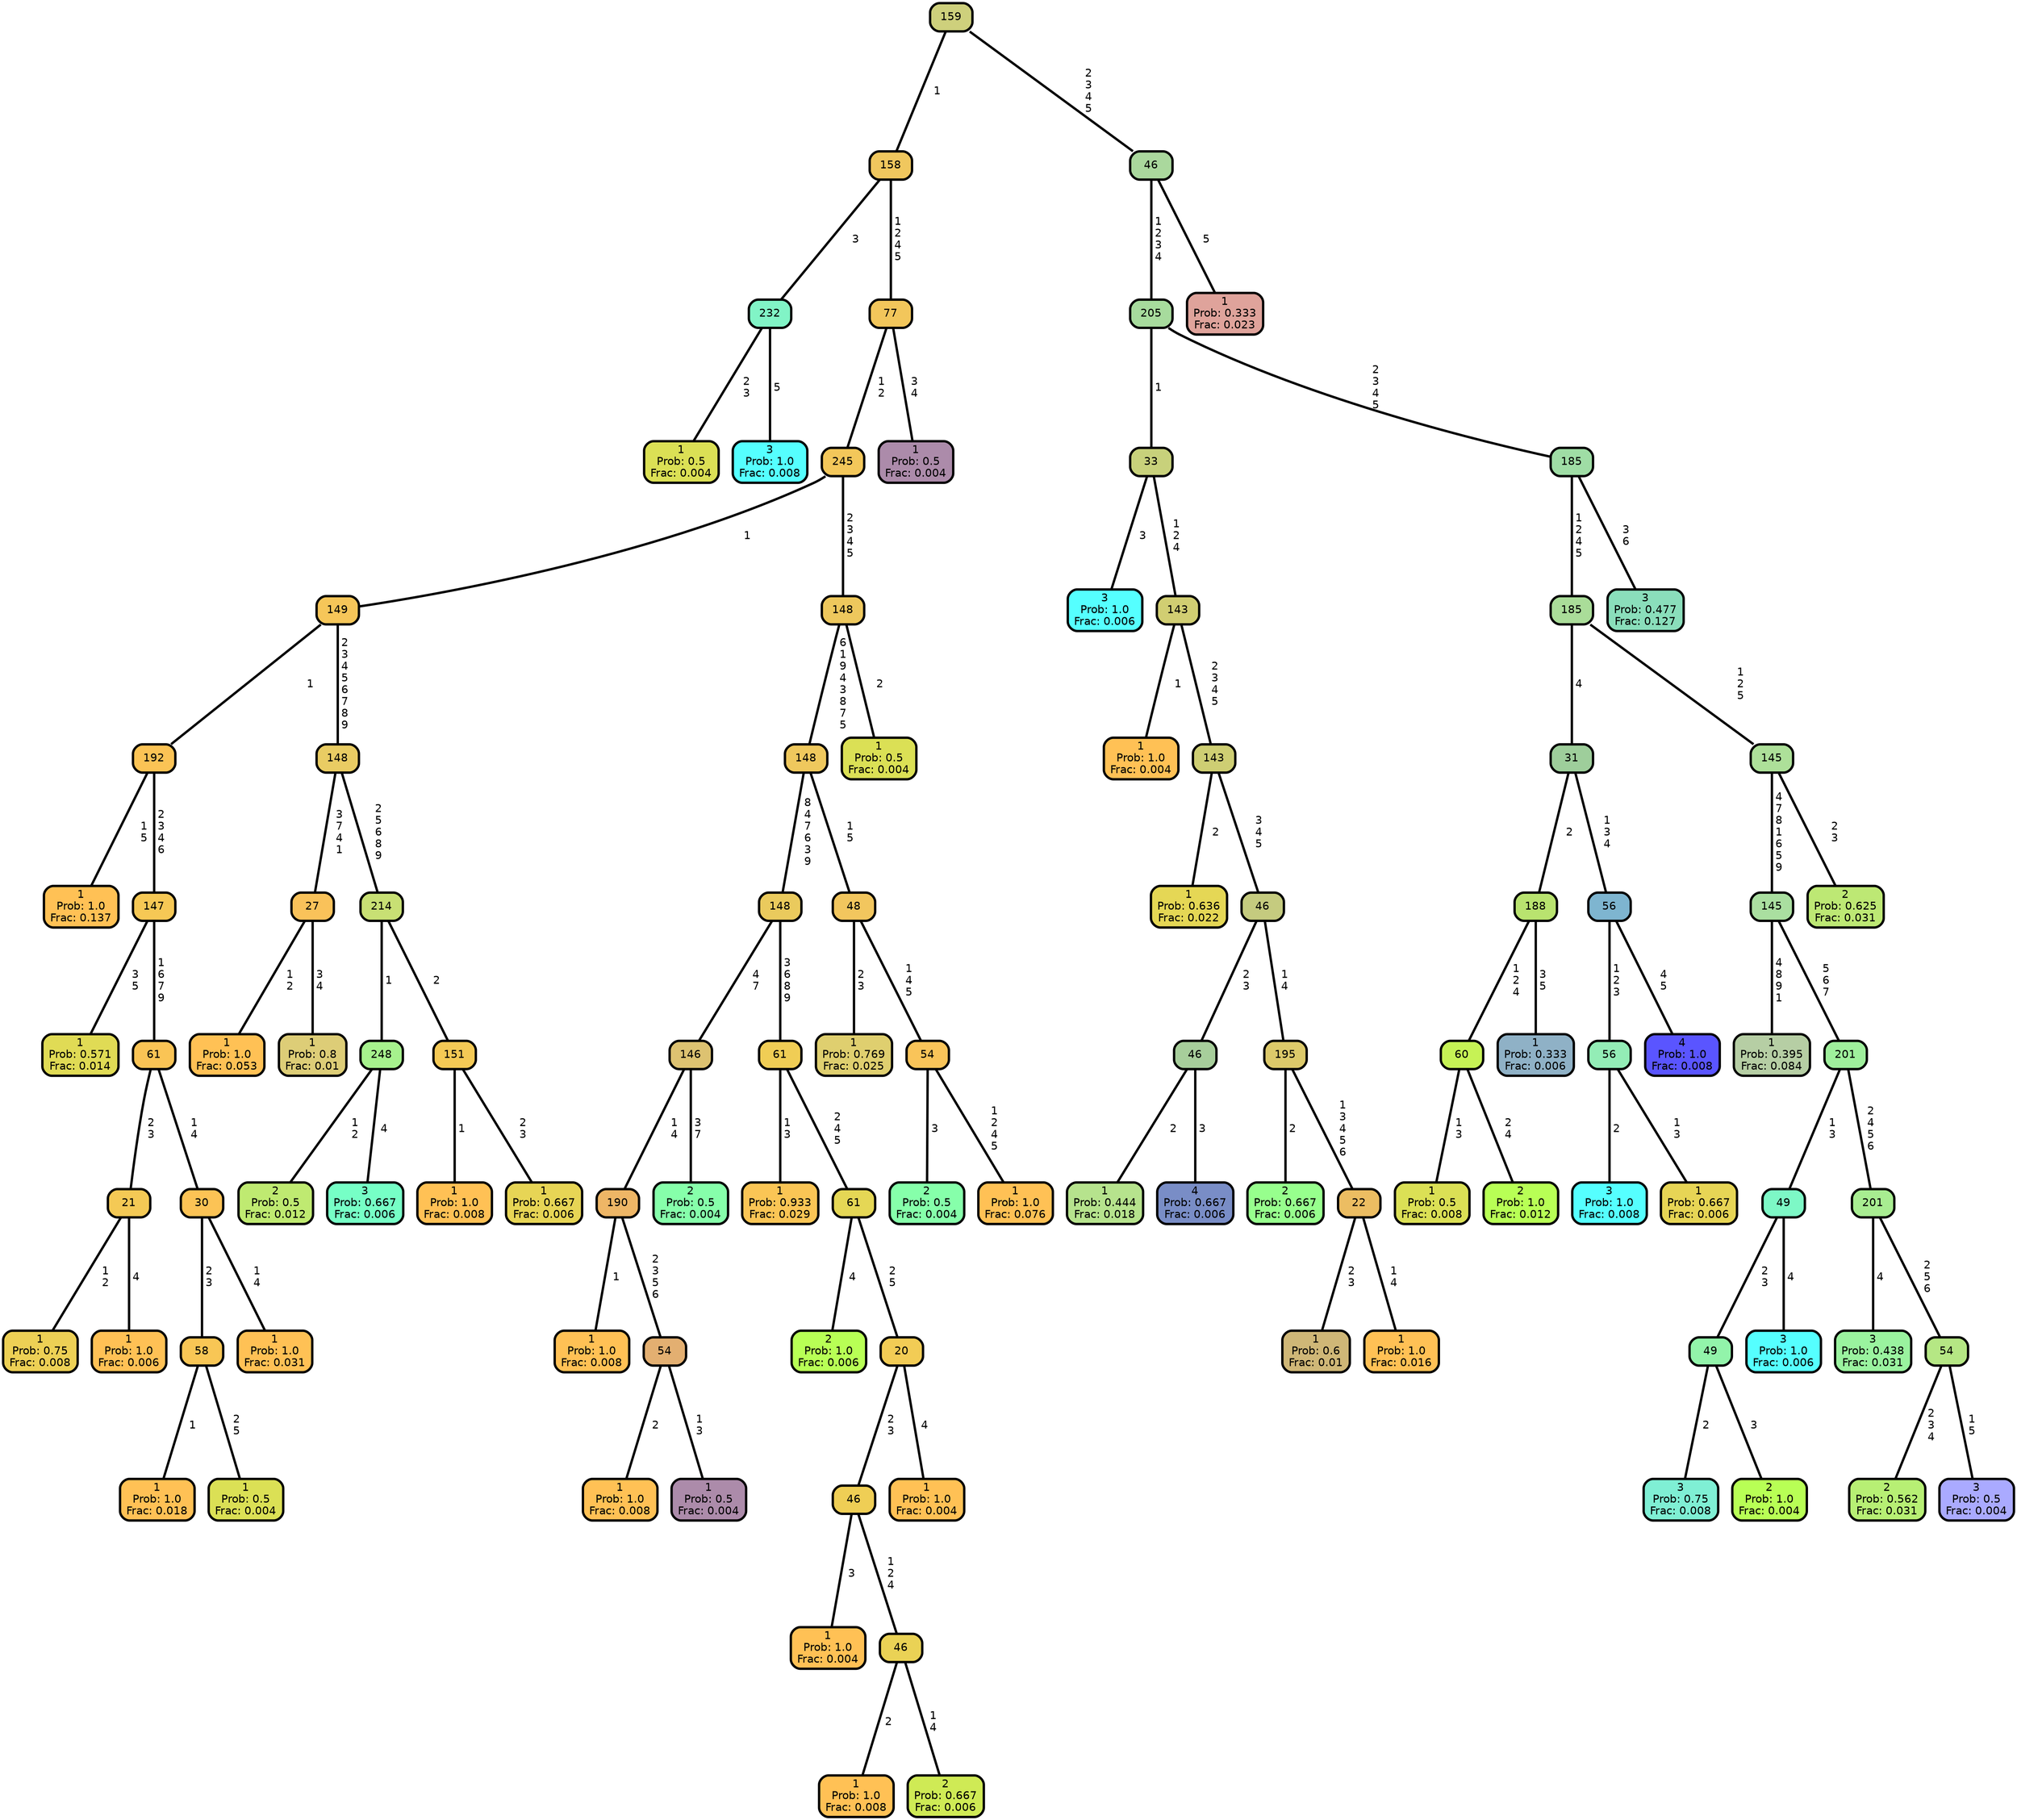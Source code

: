 graph Tree {
node [shape=box, style="filled, rounded",color="black",penwidth="3",fontcolor="black",                 fontname=helvetica] ;
graph [ranksep="0 equally", splines=straight,                 bgcolor=transparent, dpi=200] ;
edge [fontname=helvetica, color=black] ;
0 [label="1
Prob: 0.5
Frac: 0.004", fillcolor="#dbe055"] ;
1 [label="232", fillcolor="#81f4c6"] ;
2 [label="3
Prob: 1.0
Frac: 0.008", fillcolor="#55ffff"] ;
3 [label="158", fillcolor="#f0c75e"] ;
4 [label="1
Prob: 1.0
Frac: 0.137", fillcolor="#ffc155"] ;
5 [label="192", fillcolor="#fbc355"] ;
6 [label="1
Prob: 0.571
Frac: 0.014", fillcolor="#e0db55"] ;
7 [label="147", fillcolor="#f6c855"] ;
8 [label="1
Prob: 0.75
Frac: 0.008", fillcolor="#edd055"] ;
9 [label="21", fillcolor="#f4c955"] ;
10 [label="1
Prob: 1.0
Frac: 0.006", fillcolor="#ffc155"] ;
11 [label="61", fillcolor="#fac455"] ;
12 [label="1
Prob: 1.0
Frac: 0.018", fillcolor="#ffc155"] ;
13 [label="58", fillcolor="#f8c655"] ;
14 [label="1
Prob: 0.5
Frac: 0.004", fillcolor="#dbe055"] ;
15 [label="30", fillcolor="#fcc355"] ;
16 [label="1
Prob: 1.0
Frac: 0.031", fillcolor="#ffc155"] ;
17 [label="149", fillcolor="#f6c659"] ;
18 [label="1
Prob: 1.0
Frac: 0.053", fillcolor="#ffc155"] ;
19 [label="27", fillcolor="#f9c25a"] ;
20 [label="1
Prob: 0.8
Frac: 0.01", fillcolor="#ddcd77"] ;
21 [label="148", fillcolor="#e9cc63"] ;
22 [label="2
Prob: 0.5
Frac: 0.012", fillcolor="#bfea71"] ;
23 [label="248", fillcolor="#a6f18d"] ;
24 [label="3
Prob: 0.667
Frac: 0.006", fillcolor="#76ffc6"] ;
25 [label="214", fillcolor="#c8e074"] ;
26 [label="1
Prob: 1.0
Frac: 0.008", fillcolor="#ffc155"] ;
27 [label="151", fillcolor="#f4c955"] ;
28 [label="1
Prob: 0.667
Frac: 0.006", fillcolor="#e7d555"] ;
29 [label="245", fillcolor="#f3c75a"] ;
30 [label="1
Prob: 1.0
Frac: 0.008", fillcolor="#ffc155"] ;
31 [label="190", fillcolor="#eeb666"] ;
32 [label="1
Prob: 1.0
Frac: 0.008", fillcolor="#ffc155"] ;
33 [label="54", fillcolor="#e3af71"] ;
34 [label="1
Prob: 0.5
Frac: 0.004", fillcolor="#ac8baa"] ;
35 [label="146", fillcolor="#ddc271"] ;
36 [label="2
Prob: 0.5
Frac: 0.004", fillcolor="#86ffaa"] ;
37 [label="148", fillcolor="#eaca5d"] ;
38 [label="1
Prob: 0.933
Frac: 0.029", fillcolor="#fac555"] ;
39 [label="61", fillcolor="#f0cd55"] ;
40 [label="2
Prob: 1.0
Frac: 0.006", fillcolor="#b8ff55"] ;
41 [label="61", fillcolor="#e5d755"] ;
42 [label="1
Prob: 1.0
Frac: 0.004", fillcolor="#ffc155"] ;
43 [label="46", fillcolor="#efce55"] ;
44 [label="1
Prob: 1.0
Frac: 0.008", fillcolor="#ffc155"] ;
45 [label="46", fillcolor="#ead255"] ;
46 [label="2
Prob: 0.667
Frac: 0.006", fillcolor="#cfea55"] ;
47 [label="20", fillcolor="#f2cc55"] ;
48 [label="1
Prob: 1.0
Frac: 0.004", fillcolor="#ffc155"] ;
49 [label="148", fillcolor="#efc85d"] ;
50 [label="1
Prob: 0.769
Frac: 0.025", fillcolor="#dfcf6f"] ;
51 [label="48", fillcolor="#f2c65e"] ;
52 [label="2
Prob: 0.5
Frac: 0.004", fillcolor="#86ffaa"] ;
53 [label="54", fillcolor="#f9c459"] ;
54 [label="1
Prob: 1.0
Frac: 0.076", fillcolor="#ffc155"] ;
55 [label="148", fillcolor="#eec85d"] ;
56 [label="1
Prob: 0.5
Frac: 0.004", fillcolor="#dbe055"] ;
57 [label="77", fillcolor="#f2c65b"] ;
58 [label="1
Prob: 0.5
Frac: 0.004", fillcolor="#ac8baa"] ;
59 [label="159", fillcolor="#ced07c"] ;
60 [label="3
Prob: 1.0
Frac: 0.006", fillcolor="#55ffff"] ;
61 [label="33", fillcolor="#c8d17b"] ;
62 [label="1
Prob: 1.0
Frac: 0.004", fillcolor="#ffc155"] ;
63 [label="143", fillcolor="#d1ce72"] ;
64 [label="1
Prob: 0.636
Frac: 0.022", fillcolor="#e5d755"] ;
65 [label="143", fillcolor="#cece73"] ;
66 [label="1
Prob: 0.444
Frac: 0.018", fillcolor="#b6e38d"] ;
67 [label="46", fillcolor="#a7ce9b"] ;
68 [label="4
Prob: 0.667
Frac: 0.006", fillcolor="#798dc6"] ;
69 [label="46", fillcolor="#c5cb7f"] ;
70 [label="2
Prob: 0.667
Frac: 0.006", fillcolor="#97ff8d"] ;
71 [label="195", fillcolor="#dcc96a"] ;
72 [label="1
Prob: 0.6
Frac: 0.01", fillcolor="#cfb777"] ;
73 [label="22", fillcolor="#ecbd62"] ;
74 [label="1
Prob: 1.0
Frac: 0.016", fillcolor="#ffc155"] ;
75 [label="205", fillcolor="#a7db9d"] ;
76 [label="1
Prob: 0.5
Frac: 0.008", fillcolor="#dbe055"] ;
77 [label="60", fillcolor="#c6f255"] ;
78 [label="2
Prob: 1.0
Frac: 0.012", fillcolor="#b8ff55"] ;
79 [label="188", fillcolor="#b9e36f"] ;
80 [label="1
Prob: 0.333
Frac: 0.006", fillcolor="#8fb1c6"] ;
81 [label="31", fillcolor="#9ece9b"] ;
82 [label="3
Prob: 1.0
Frac: 0.008", fillcolor="#55ffff"] ;
83 [label="56", fillcolor="#93edb6"] ;
84 [label="1
Prob: 0.667
Frac: 0.006", fillcolor="#e7d555"] ;
85 [label="56", fillcolor="#7eb5d0"] ;
86 [label="4
Prob: 1.0
Frac: 0.008", fillcolor="#5a55ff"] ;
87 [label="185", fillcolor="#aadd99"] ;
88 [label="1
Prob: 0.395
Frac: 0.084", fillcolor="#b6cea4"] ;
89 [label="145", fillcolor="#aadfa0"] ;
90 [label="3
Prob: 0.75
Frac: 0.008", fillcolor="#7fefd4"] ;
91 [label="49", fillcolor="#92f4aa"] ;
92 [label="2
Prob: 1.0
Frac: 0.004", fillcolor="#b8ff55"] ;
93 [label="49", fillcolor="#7df8c6"] ;
94 [label="3
Prob: 1.0
Frac: 0.006", fillcolor="#55ffff"] ;
95 [label="201", fillcolor="#9fef9c"] ;
96 [label="3
Prob: 0.438
Frac: 0.031", fillcolor="#9af39f"] ;
97 [label="201", fillcolor="#a8ed91"] ;
98 [label="2
Prob: 0.562
Frac: 0.031", fillcolor="#b7ef74"] ;
99 [label="54", fillcolor="#b5e784"] ;
100 [label="3
Prob: 0.5
Frac: 0.004", fillcolor="#aaaaff"] ;
101 [label="145", fillcolor="#ade099"] ;
102 [label="2
Prob: 0.625
Frac: 0.031", fillcolor="#bde874"] ;
103 [label="185", fillcolor="#9fdda5"] ;
104 [label="3
Prob: 0.477
Frac: 0.127", fillcolor="#8adebb"] ;
105 [label="46", fillcolor="#aad89d"] ;
106 [label="1
Prob: 0.333
Frac: 0.023", fillcolor="#dfa39b"] ;
1 -- 0 [label=" 2\n 3",penwidth=3] ;
1 -- 2 [label=" 5",penwidth=3] ;
3 -- 1 [label=" 3",penwidth=3] ;
3 -- 57 [label=" 1\n 2\n 4\n 5",penwidth=3] ;
5 -- 4 [label=" 1\n 5",penwidth=3] ;
5 -- 7 [label=" 2\n 3\n 4\n 6",penwidth=3] ;
7 -- 6 [label=" 3\n 5",penwidth=3] ;
7 -- 11 [label=" 1\n 6\n 7\n 9",penwidth=3] ;
9 -- 8 [label=" 1\n 2",penwidth=3] ;
9 -- 10 [label=" 4",penwidth=3] ;
11 -- 9 [label=" 2\n 3",penwidth=3] ;
11 -- 15 [label=" 1\n 4",penwidth=3] ;
13 -- 12 [label=" 1",penwidth=3] ;
13 -- 14 [label=" 2\n 5",penwidth=3] ;
15 -- 13 [label=" 2\n 3",penwidth=3] ;
15 -- 16 [label=" 1\n 4",penwidth=3] ;
17 -- 5 [label=" 1",penwidth=3] ;
17 -- 21 [label=" 2\n 3\n 4\n 5\n 6\n 7\n 8\n 9",penwidth=3] ;
19 -- 18 [label=" 1\n 2",penwidth=3] ;
19 -- 20 [label=" 3\n 4",penwidth=3] ;
21 -- 19 [label=" 3\n 7\n 4\n 1",penwidth=3] ;
21 -- 25 [label=" 2\n 5\n 6\n 8\n 9",penwidth=3] ;
23 -- 22 [label=" 1\n 2",penwidth=3] ;
23 -- 24 [label=" 4",penwidth=3] ;
25 -- 23 [label=" 1",penwidth=3] ;
25 -- 27 [label=" 2",penwidth=3] ;
27 -- 26 [label=" 1",penwidth=3] ;
27 -- 28 [label=" 2\n 3",penwidth=3] ;
29 -- 17 [label=" 1",penwidth=3] ;
29 -- 55 [label=" 2\n 3\n 4\n 5",penwidth=3] ;
31 -- 30 [label=" 1",penwidth=3] ;
31 -- 33 [label=" 2\n 3\n 5\n 6",penwidth=3] ;
33 -- 32 [label=" 2",penwidth=3] ;
33 -- 34 [label=" 1\n 3",penwidth=3] ;
35 -- 31 [label=" 1\n 4",penwidth=3] ;
35 -- 36 [label=" 3\n 7",penwidth=3] ;
37 -- 35 [label=" 4\n 7",penwidth=3] ;
37 -- 39 [label=" 3\n 6\n 8\n 9",penwidth=3] ;
39 -- 38 [label=" 1\n 3",penwidth=3] ;
39 -- 41 [label=" 2\n 4\n 5",penwidth=3] ;
41 -- 40 [label=" 4",penwidth=3] ;
41 -- 47 [label=" 2\n 5",penwidth=3] ;
43 -- 42 [label=" 3",penwidth=3] ;
43 -- 45 [label=" 1\n 2\n 4",penwidth=3] ;
45 -- 44 [label=" 2",penwidth=3] ;
45 -- 46 [label=" 1\n 4",penwidth=3] ;
47 -- 43 [label=" 2\n 3",penwidth=3] ;
47 -- 48 [label=" 4",penwidth=3] ;
49 -- 37 [label=" 8\n 4\n 7\n 6\n 3\n 9",penwidth=3] ;
49 -- 51 [label=" 1\n 5",penwidth=3] ;
51 -- 50 [label=" 2\n 3",penwidth=3] ;
51 -- 53 [label=" 1\n 4\n 5",penwidth=3] ;
53 -- 52 [label=" 3",penwidth=3] ;
53 -- 54 [label=" 1\n 2\n 4\n 5",penwidth=3] ;
55 -- 49 [label=" 6\n 1\n 9\n 4\n 3\n 8\n 7\n 5",penwidth=3] ;
55 -- 56 [label=" 2",penwidth=3] ;
57 -- 29 [label=" 1\n 2",penwidth=3] ;
57 -- 58 [label=" 3\n 4",penwidth=3] ;
59 -- 3 [label=" 1",penwidth=3] ;
59 -- 105 [label=" 2\n 3\n 4\n 5",penwidth=3] ;
61 -- 60 [label=" 3",penwidth=3] ;
61 -- 63 [label=" 1\n 2\n 4",penwidth=3] ;
63 -- 62 [label=" 1",penwidth=3] ;
63 -- 65 [label=" 2\n 3\n 4\n 5",penwidth=3] ;
65 -- 64 [label=" 2",penwidth=3] ;
65 -- 69 [label=" 3\n 4\n 5",penwidth=3] ;
67 -- 66 [label=" 2",penwidth=3] ;
67 -- 68 [label=" 3",penwidth=3] ;
69 -- 67 [label=" 2\n 3",penwidth=3] ;
69 -- 71 [label=" 1\n 4",penwidth=3] ;
71 -- 70 [label=" 2",penwidth=3] ;
71 -- 73 [label=" 1\n 3\n 4\n 5\n 6",penwidth=3] ;
73 -- 72 [label=" 2\n 3",penwidth=3] ;
73 -- 74 [label=" 1\n 4",penwidth=3] ;
75 -- 61 [label=" 1",penwidth=3] ;
75 -- 103 [label=" 2\n 3\n 4\n 5",penwidth=3] ;
77 -- 76 [label=" 1\n 3",penwidth=3] ;
77 -- 78 [label=" 2\n 4",penwidth=3] ;
79 -- 77 [label=" 1\n 2\n 4",penwidth=3] ;
79 -- 80 [label=" 3\n 5",penwidth=3] ;
81 -- 79 [label=" 2",penwidth=3] ;
81 -- 85 [label=" 1\n 3\n 4",penwidth=3] ;
83 -- 82 [label=" 2",penwidth=3] ;
83 -- 84 [label=" 1\n 3",penwidth=3] ;
85 -- 83 [label=" 1\n 2\n 3",penwidth=3] ;
85 -- 86 [label=" 4\n 5",penwidth=3] ;
87 -- 81 [label=" 4",penwidth=3] ;
87 -- 101 [label=" 1\n 2\n 5",penwidth=3] ;
89 -- 88 [label=" 4\n 8\n 9\n 1",penwidth=3] ;
89 -- 95 [label=" 5\n 6\n 7",penwidth=3] ;
91 -- 90 [label=" 2",penwidth=3] ;
91 -- 92 [label=" 3",penwidth=3] ;
93 -- 91 [label=" 2\n 3",penwidth=3] ;
93 -- 94 [label=" 4",penwidth=3] ;
95 -- 93 [label=" 1\n 3",penwidth=3] ;
95 -- 97 [label=" 2\n 4\n 5\n 6",penwidth=3] ;
97 -- 96 [label=" 4",penwidth=3] ;
97 -- 99 [label=" 2\n 5\n 6",penwidth=3] ;
99 -- 98 [label=" 2\n 3\n 4",penwidth=3] ;
99 -- 100 [label=" 1\n 5",penwidth=3] ;
101 -- 89 [label=" 4\n 7\n 8\n 1\n 6\n 5\n 9",penwidth=3] ;
101 -- 102 [label=" 2\n 3",penwidth=3] ;
103 -- 87 [label=" 1\n 2\n 4\n 5",penwidth=3] ;
103 -- 104 [label=" 3\n 6",penwidth=3] ;
105 -- 75 [label=" 1\n 2\n 3\n 4",penwidth=3] ;
105 -- 106 [label=" 5",penwidth=3] ;
{rank = same;}}